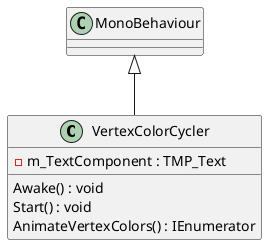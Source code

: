 @startuml
class VertexColorCycler {
    - m_TextComponent : TMP_Text
    Awake() : void
    Start() : void
    AnimateVertexColors() : IEnumerator
}
MonoBehaviour <|-- VertexColorCycler
@enduml
